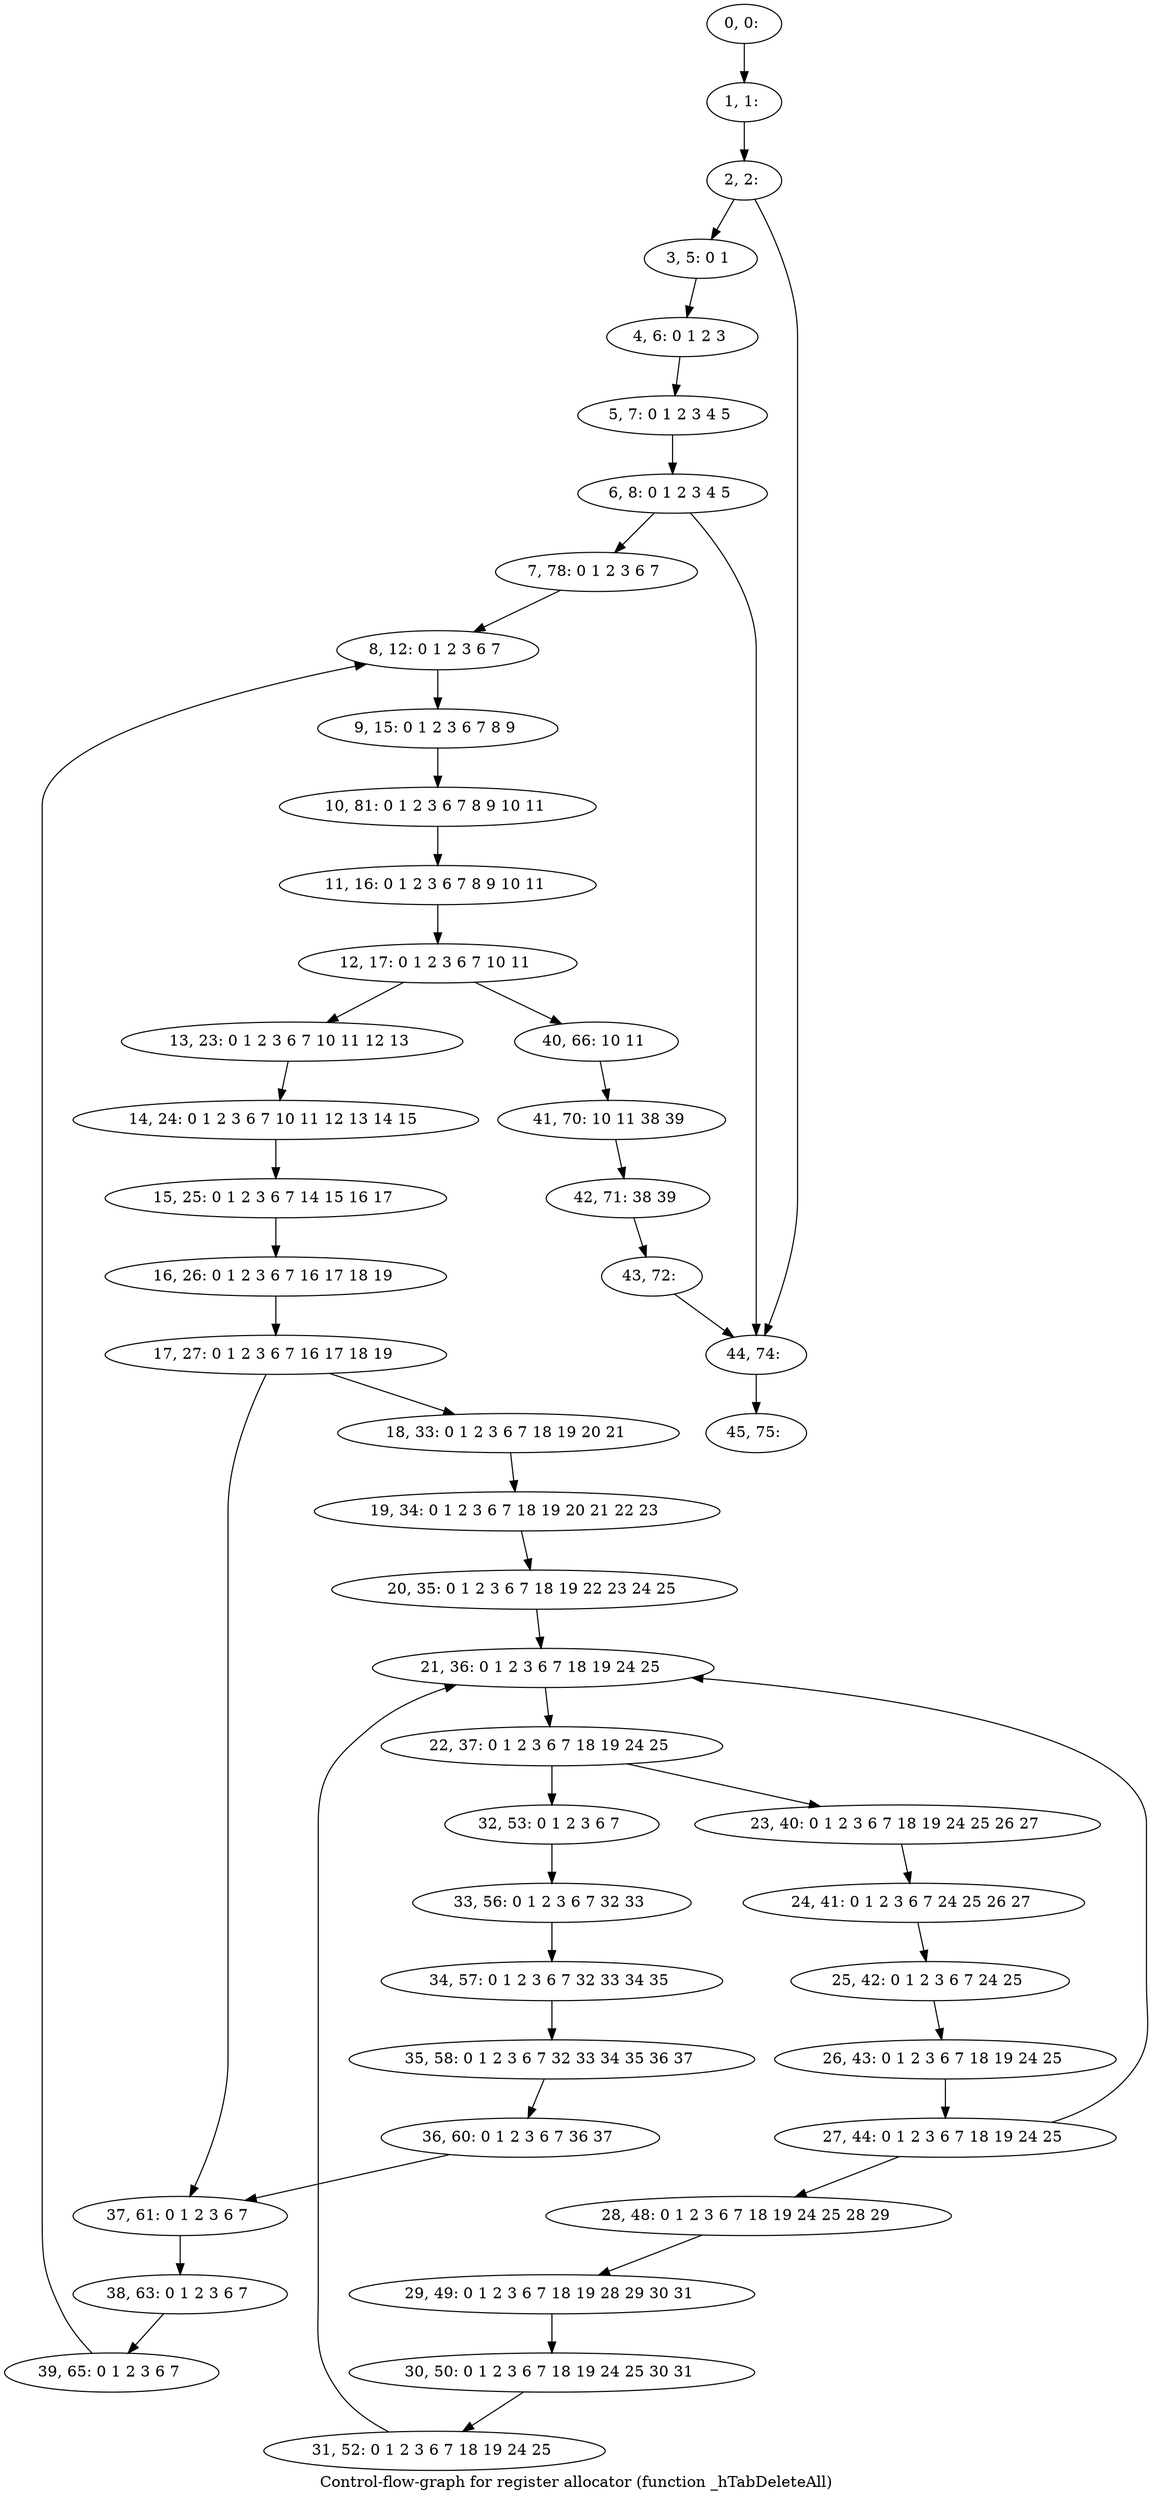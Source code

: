 digraph G {
graph [label="Control-flow-graph for register allocator (function _hTabDeleteAll)"]
0[label="0, 0: "];
1[label="1, 1: "];
2[label="2, 2: "];
3[label="3, 5: 0 1 "];
4[label="4, 6: 0 1 2 3 "];
5[label="5, 7: 0 1 2 3 4 5 "];
6[label="6, 8: 0 1 2 3 4 5 "];
7[label="7, 78: 0 1 2 3 6 7 "];
8[label="8, 12: 0 1 2 3 6 7 "];
9[label="9, 15: 0 1 2 3 6 7 8 9 "];
10[label="10, 81: 0 1 2 3 6 7 8 9 10 11 "];
11[label="11, 16: 0 1 2 3 6 7 8 9 10 11 "];
12[label="12, 17: 0 1 2 3 6 7 10 11 "];
13[label="13, 23: 0 1 2 3 6 7 10 11 12 13 "];
14[label="14, 24: 0 1 2 3 6 7 10 11 12 13 14 15 "];
15[label="15, 25: 0 1 2 3 6 7 14 15 16 17 "];
16[label="16, 26: 0 1 2 3 6 7 16 17 18 19 "];
17[label="17, 27: 0 1 2 3 6 7 16 17 18 19 "];
18[label="18, 33: 0 1 2 3 6 7 18 19 20 21 "];
19[label="19, 34: 0 1 2 3 6 7 18 19 20 21 22 23 "];
20[label="20, 35: 0 1 2 3 6 7 18 19 22 23 24 25 "];
21[label="21, 36: 0 1 2 3 6 7 18 19 24 25 "];
22[label="22, 37: 0 1 2 3 6 7 18 19 24 25 "];
23[label="23, 40: 0 1 2 3 6 7 18 19 24 25 26 27 "];
24[label="24, 41: 0 1 2 3 6 7 24 25 26 27 "];
25[label="25, 42: 0 1 2 3 6 7 24 25 "];
26[label="26, 43: 0 1 2 3 6 7 18 19 24 25 "];
27[label="27, 44: 0 1 2 3 6 7 18 19 24 25 "];
28[label="28, 48: 0 1 2 3 6 7 18 19 24 25 28 29 "];
29[label="29, 49: 0 1 2 3 6 7 18 19 28 29 30 31 "];
30[label="30, 50: 0 1 2 3 6 7 18 19 24 25 30 31 "];
31[label="31, 52: 0 1 2 3 6 7 18 19 24 25 "];
32[label="32, 53: 0 1 2 3 6 7 "];
33[label="33, 56: 0 1 2 3 6 7 32 33 "];
34[label="34, 57: 0 1 2 3 6 7 32 33 34 35 "];
35[label="35, 58: 0 1 2 3 6 7 32 33 34 35 36 37 "];
36[label="36, 60: 0 1 2 3 6 7 36 37 "];
37[label="37, 61: 0 1 2 3 6 7 "];
38[label="38, 63: 0 1 2 3 6 7 "];
39[label="39, 65: 0 1 2 3 6 7 "];
40[label="40, 66: 10 11 "];
41[label="41, 70: 10 11 38 39 "];
42[label="42, 71: 38 39 "];
43[label="43, 72: "];
44[label="44, 74: "];
45[label="45, 75: "];
0->1 ;
1->2 ;
2->3 ;
2->44 ;
3->4 ;
4->5 ;
5->6 ;
6->7 ;
6->44 ;
7->8 ;
8->9 ;
9->10 ;
10->11 ;
11->12 ;
12->13 ;
12->40 ;
13->14 ;
14->15 ;
15->16 ;
16->17 ;
17->18 ;
17->37 ;
18->19 ;
19->20 ;
20->21 ;
21->22 ;
22->23 ;
22->32 ;
23->24 ;
24->25 ;
25->26 ;
26->27 ;
27->28 ;
27->21 ;
28->29 ;
29->30 ;
30->31 ;
31->21 ;
32->33 ;
33->34 ;
34->35 ;
35->36 ;
36->37 ;
37->38 ;
38->39 ;
39->8 ;
40->41 ;
41->42 ;
42->43 ;
43->44 ;
44->45 ;
}
